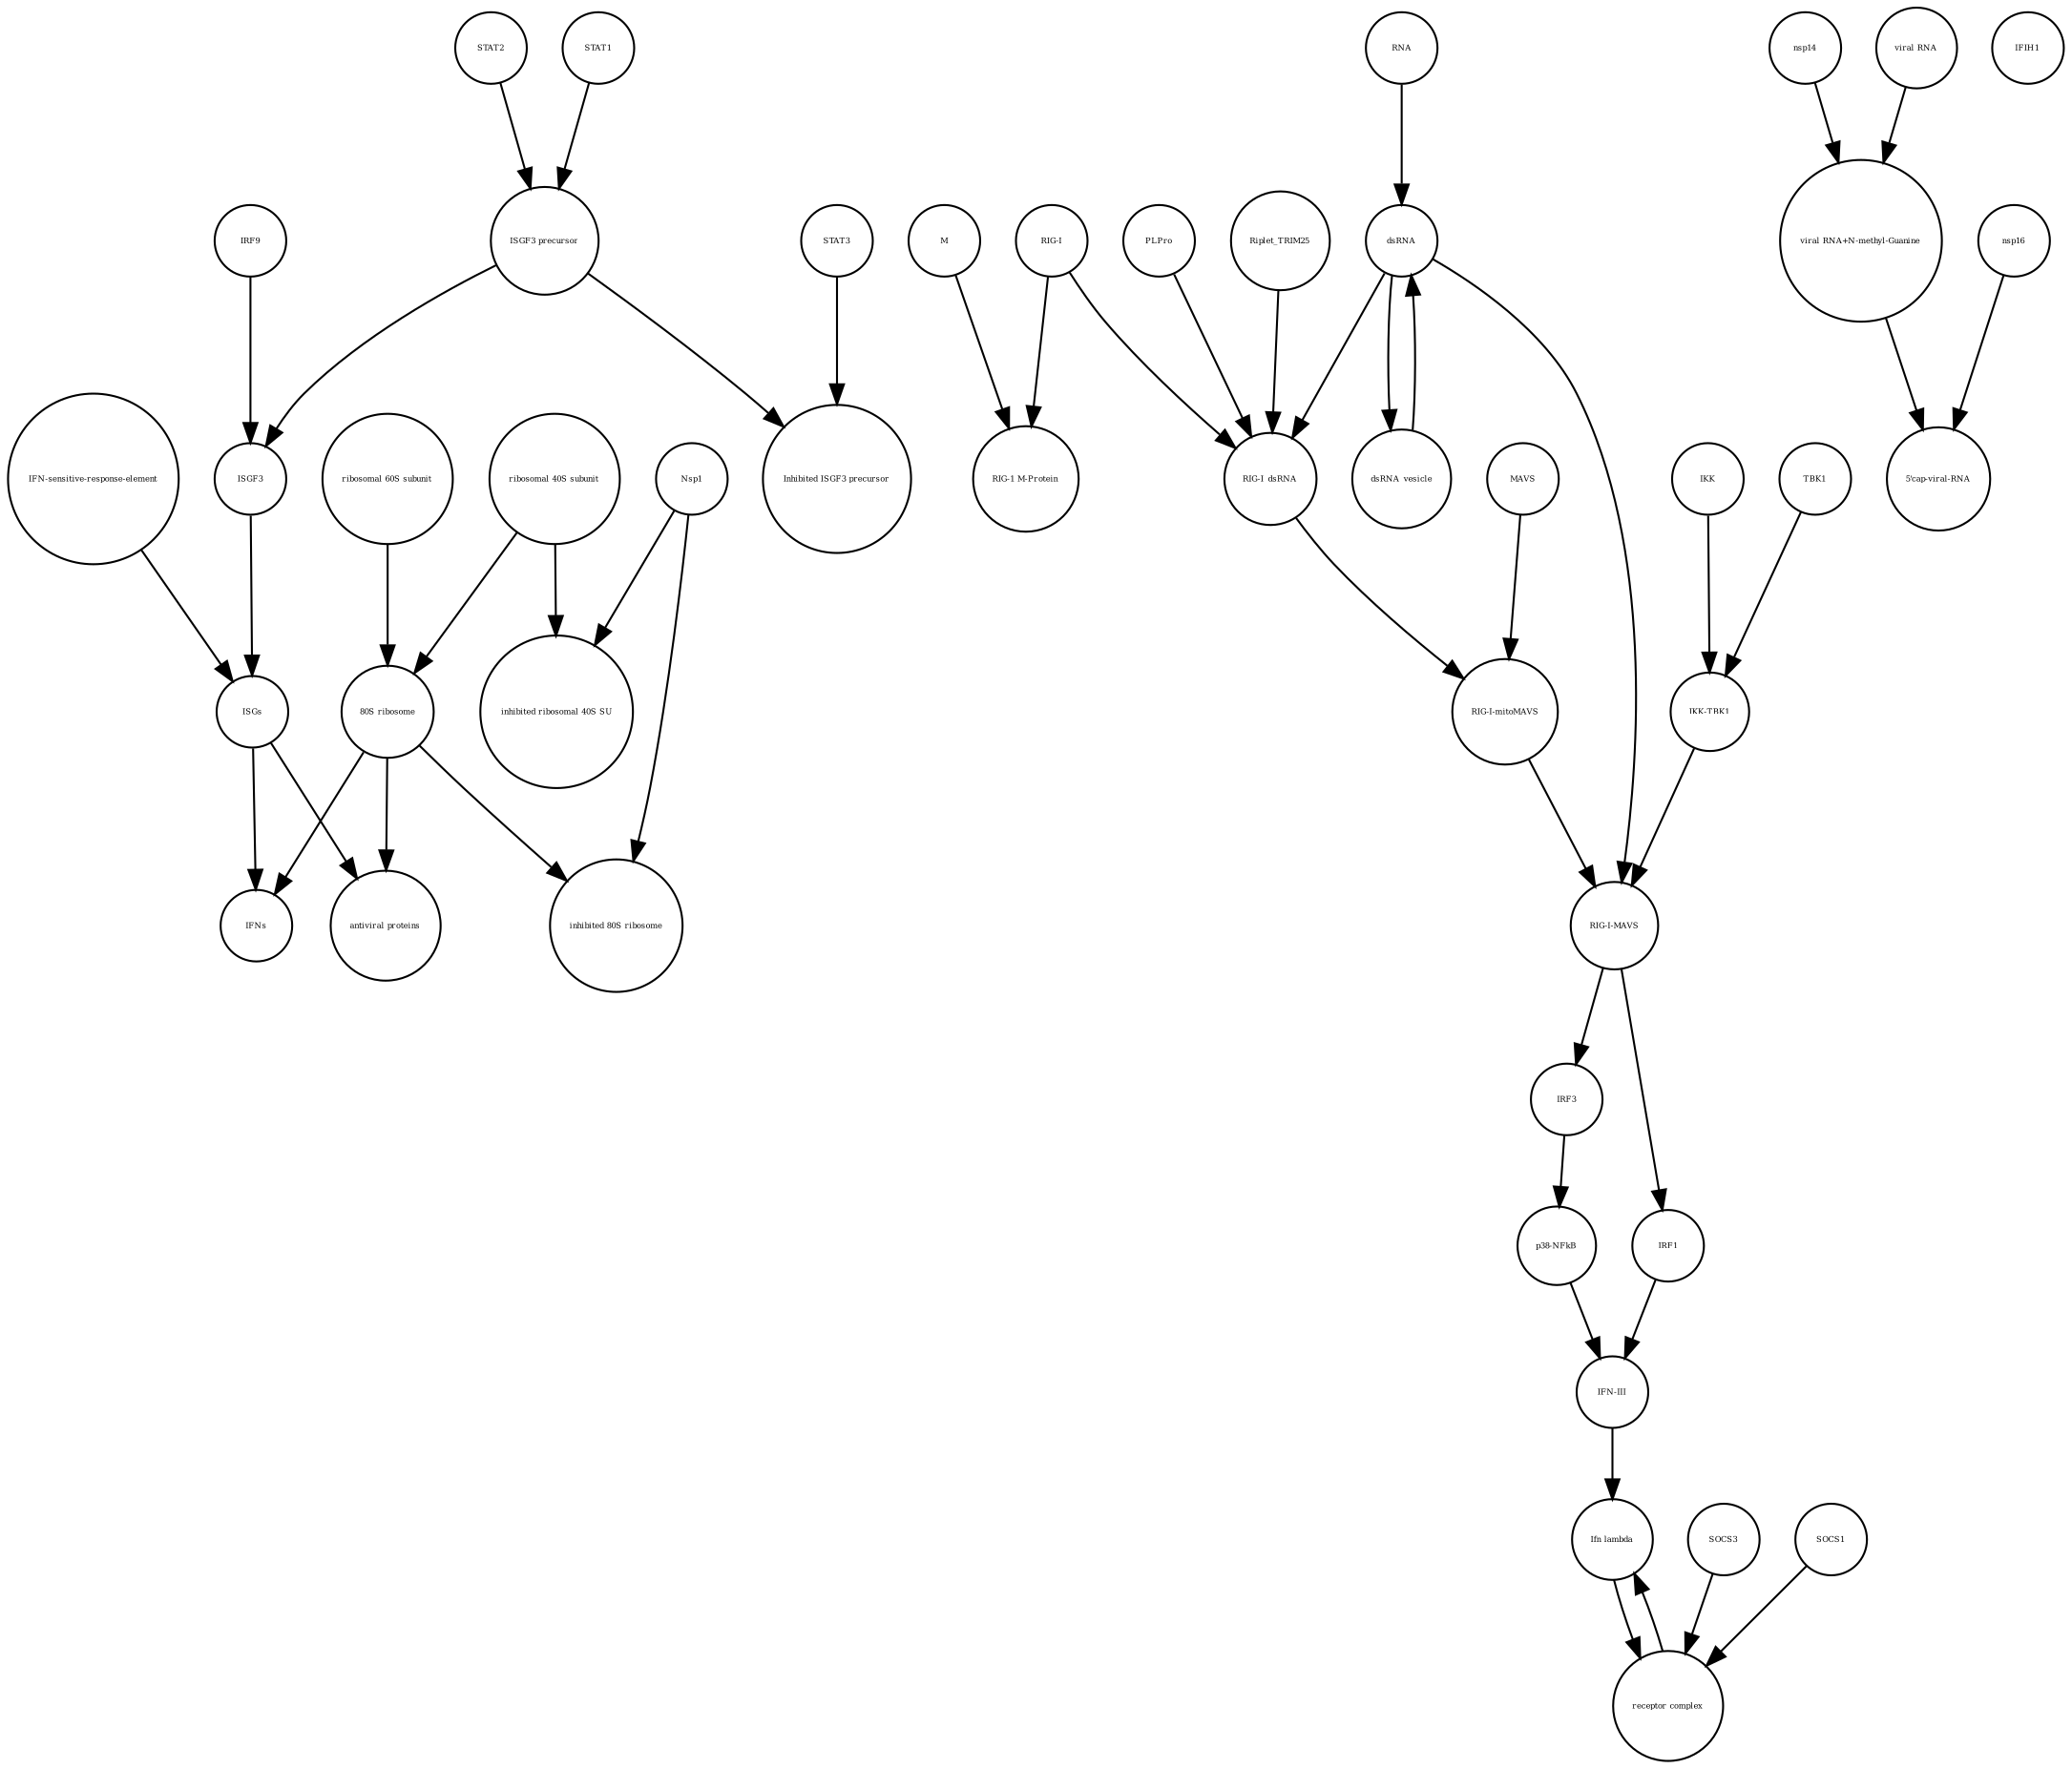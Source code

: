 strict digraph  {
"IFN-sensitive-response-element" [annotation="", bipartite=0, cls="nucleic acid feature", fontsize=4, label="IFN-sensitive-response-element", shape=circle];
"inhibited 80S ribosome" [annotation="", bipartite=0, cls=complex, fontsize=4, label="inhibited 80S ribosome", shape=circle];
"Inhibited ISGF3 precursor" [annotation="", bipartite=0, cls=complex, fontsize=4, label="Inhibited ISGF3 precursor", shape=circle];
"inhibited ribosomal 40S SU" [annotation="urn_miriam_doi_10.1101%2F2020.05.18.102467", bipartite=0, cls=complex, fontsize=4, label="inhibited ribosomal 40S SU", shape=circle];
"RIG-1 M-Protein" [annotation="", bipartite=0, cls=complex, fontsize=4, label="RIG-1 M-Protein", shape=circle];
nsp14 [annotation=urn_miriam_ncbiprotein_YP_009725309, bipartite=0, cls=macromolecule, fontsize=4, label=nsp14, shape=circle];
IKK [annotation="urn_miriam_uniprot_O14920|urn_miriam_uniprot_O15111", bipartite=0, cls=macromolecule, fontsize=4, label=IKK, shape=circle];
ISGF3 [annotation="", bipartite=0, cls=complex, fontsize=4, label=ISGF3, shape=circle];
SOCS3 [annotation="", bipartite=0, cls=macromolecule, fontsize=4, label=SOCS3, shape=circle];
RNA [annotation="", bipartite=0, cls="nucleic acid feature", fontsize=4, label=RNA, shape=circle];
PLPro [annotation="urn_miriam_uniprot_P0C6X7|urn_miriam_uniprot_P0C6U8", bipartite=0, cls=macromolecule, fontsize=4, label=PLPro, shape=circle];
"RIG-I_dsRNA" [annotation="", bipartite=0, cls=complex, fontsize=4, label="RIG-I_dsRNA", shape=circle];
"IFN-III" [annotation="", bipartite=0, cls=macromolecule, fontsize=4, label="IFN-III", shape=circle];
dsRNA [annotation="", bipartite=0, cls="nucleic acid feature", fontsize=4, label=dsRNA, shape=circle];
"RIG-I" [annotation=urn_miriam_uniprot_O95786, bipartite=0, cls=macromolecule, fontsize=4, label="RIG-I", shape=circle];
"80S ribosome" [annotation="", bipartite=0, cls=complex, fontsize=4, label="80S ribosome", shape=circle];
Nsp1 [annotation="urn_miriam_ncbiprotein_YP_009725297|urn_miriam_uniprot_P0C6X7", bipartite=0, cls=macromolecule, fontsize=4, label=Nsp1, shape=circle];
MAVS [annotation=urn_miriam_uniprot_Q7Z434, bipartite=0, cls=macromolecule, fontsize=4, label=MAVS, shape=circle];
STAT3 [annotation="", bipartite=0, cls=macromolecule, fontsize=4, label=STAT3, shape=circle];
"viral RNA+N-methyl-Guanine" [annotation="", bipartite=0, cls="nucleic acid feature", fontsize=4, label="viral RNA+N-methyl-Guanine", shape=circle];
"antiviral proteins" [annotation="", bipartite=0, cls=complex, fontsize=4, label="antiviral proteins", shape=circle];
IFIH1 [annotation="", bipartite=0, cls=macromolecule, fontsize=4, label=IFIH1, shape=circle];
M [annotation=urn_miriam_uniprot_P0DTC5, bipartite=0, cls=macromolecule, fontsize=4, label=M, shape=circle];
TBK1 [annotation=urn_miriam_uniprot_Q9UHD2, bipartite=0, cls=macromolecule, fontsize=4, label=TBK1, shape=circle];
"receptor complex" [annotation="", bipartite=0, cls=complex, fontsize=4, label="receptor complex", shape=circle];
"5'cap-viral-RNA" [annotation="", bipartite=0, cls="nucleic acid feature", fontsize=4, label="5'cap-viral-RNA", shape=circle];
IRF3 [annotation=urn_miriam_uniprot_Q14653, bipartite=0, cls=macromolecule, fontsize=4, label=IRF3, shape=circle];
"IKK-TBK1" [annotation="", bipartite=0, cls=complex, fontsize=4, label="IKK-TBK1", shape=circle];
nsp16 [annotation=urn_miriam_ncbiprotein_YP_009725311, bipartite=0, cls=macromolecule, fontsize=4, label=nsp16, shape=circle];
IRF1 [annotation="", bipartite=0, cls=macromolecule, fontsize=4, label=IRF1, shape=circle];
SOCS1 [annotation="", bipartite=0, cls=macromolecule, fontsize=4, label=SOCS1, shape=circle];
"Ifn lambda" [annotation="", bipartite=0, cls=complex, fontsize=4, label="Ifn lambda", shape=circle];
dsRNA_vesicle [annotation="", bipartite=0, cls="nucleic acid feature", fontsize=4, label=dsRNA_vesicle, shape=circle];
Riplet_TRIM25 [annotation="", bipartite=0, cls=complex, fontsize=4, label=Riplet_TRIM25, shape=circle];
"ISGF3 precursor" [annotation="", bipartite=0, cls=complex, fontsize=4, label="ISGF3 precursor", shape=circle];
STAT2 [annotation="", bipartite=0, cls=macromolecule, fontsize=4, label=STAT2, shape=circle];
"p38-NFkB" [annotation="", bipartite=0, cls=complex, fontsize=4, label="p38-NFkB", shape=circle];
ISGs [annotation="", bipartite=0, cls="nucleic acid feature", fontsize=4, label=ISGs, shape=circle];
"RIG-I-MAVS" [annotation="", bipartite=0, cls=complex, fontsize=4, label="RIG-I-MAVS", shape=circle];
"ribosomal 60S subunit" [annotation="", bipartite=0, cls=complex, fontsize=4, label="ribosomal 60S subunit", shape=circle];
"ribosomal 40S subunit" [annotation="", bipartite=0, cls=complex, fontsize=4, label="ribosomal 40S subunit", shape=circle];
IFNs [annotation="", bipartite=0, cls=complex, fontsize=4, label=IFNs, shape=circle];
"RIG-I-mitoMAVS" [annotation="", bipartite=0, cls=complex, fontsize=4, label="RIG-I-mitoMAVS", shape=circle];
STAT1 [annotation="", bipartite=0, cls=macromolecule, fontsize=4, label=STAT1, shape=circle];
IRF9 [annotation="", bipartite=0, cls=macromolecule, fontsize=4, label=IRF9, shape=circle];
"viral RNA" [annotation="", bipartite=0, cls="nucleic acid feature", fontsize=4, label="viral RNA", shape=circle];
"IFN-sensitive-response-element" -> ISGs  [annotation="", interaction_type=production];
nsp14 -> "viral RNA+N-methyl-Guanine"  [annotation="urn_miriam_doi_10.1016%2Fj.chom.2020.05.008", interaction_type=catalysis];
IKK -> "IKK-TBK1"  [annotation="", interaction_type=production];
ISGF3 -> ISGs  [annotation=urn_miriam_pubmed_30936491, interaction_type="necessary stimulation"];
SOCS3 -> "receptor complex"  [annotation="", interaction_type=production];
RNA -> dsRNA  [annotation="", interaction_type=production];
PLPro -> "RIG-I_dsRNA"  [annotation=urn_miriam_pubmed_25554382, interaction_type=catalysis];
"RIG-I_dsRNA" -> "RIG-I-mitoMAVS"  [annotation="", interaction_type=production];
"IFN-III" -> "Ifn lambda"  [annotation="", interaction_type=production];
dsRNA -> "RIG-I_dsRNA"  [annotation=urn_miriam_pubmed_25045870, interaction_type="necessary stimulation"];
dsRNA -> dsRNA_vesicle  [annotation="", interaction_type=production];
dsRNA -> "RIG-I-MAVS"  [annotation=urn_miriam_pubmed_25636800, interaction_type="necessary stimulation"];
"RIG-I" -> "RIG-I_dsRNA"  [annotation="", interaction_type=production];
"RIG-I" -> "RIG-1 M-Protein"  [annotation="", interaction_type=production];
"80S ribosome" -> "inhibited 80S ribosome"  [annotation="", interaction_type=production];
"80S ribosome" -> "antiviral proteins"  [annotation=urn_miriam_pubmed_30936491, interaction_type=catalysis];
"80S ribosome" -> IFNs  [annotation=urn_miriam_pubmed_30936491, interaction_type=catalysis];
Nsp1 -> "inhibited 80S ribosome"  [annotation="", interaction_type=production];
Nsp1 -> "inhibited ribosomal 40S SU"  [annotation="", interaction_type=production];
MAVS -> "RIG-I-mitoMAVS"  [annotation="", interaction_type=production];
STAT3 -> "Inhibited ISGF3 precursor"  [annotation="", interaction_type=production];
"viral RNA+N-methyl-Guanine" -> "5'cap-viral-RNA"  [annotation="", interaction_type=production];
M -> "RIG-1 M-Protein"  [annotation="", interaction_type=production];
TBK1 -> "IKK-TBK1"  [annotation="", interaction_type=production];
"receptor complex" -> "Ifn lambda"  [annotation="", interaction_type=production];
IRF3 -> "p38-NFkB"  [annotation="", interaction_type=production];
"IKK-TBK1" -> "RIG-I-MAVS"  [annotation="", interaction_type=production];
nsp16 -> "5'cap-viral-RNA"  [annotation="urn_miriam_doi_10.1016%2Fj.chom.2020.05.008", interaction_type=catalysis];
IRF1 -> "IFN-III"  [annotation="", interaction_type=stimulation];
SOCS1 -> "receptor complex"  [annotation="", interaction_type=production];
"Ifn lambda" -> "receptor complex"  [annotation="urn_miriam_doi_10.3791%2F53575", interaction_type=stimulation];
dsRNA_vesicle -> dsRNA  [annotation="", interaction_type=production];
Riplet_TRIM25 -> "RIG-I_dsRNA"  [annotation=urn_miriam_pubmed_22390971, interaction_type=catalysis];
"ISGF3 precursor" -> ISGF3  [annotation="", interaction_type=production];
"ISGF3 precursor" -> "Inhibited ISGF3 precursor"  [annotation="", interaction_type=production];
STAT2 -> "ISGF3 precursor"  [annotation="", interaction_type=production];
"p38-NFkB" -> "IFN-III"  [annotation="", interaction_type=stimulation];
ISGs -> "antiviral proteins"  [annotation="", interaction_type=production];
ISGs -> IFNs  [annotation="", interaction_type=production];
"RIG-I-MAVS" -> IRF1  [annotation=urn_miriam_pubmed_25045870, interaction_type=catalysis];
"RIG-I-MAVS" -> IRF3  [annotation=urn_miriam_pubmed_25636800, interaction_type=stimulation];
"ribosomal 60S subunit" -> "80S ribosome"  [annotation="", interaction_type=production];
"ribosomal 40S subunit" -> "inhibited ribosomal 40S SU"  [annotation="", interaction_type=production];
"ribosomal 40S subunit" -> "80S ribosome"  [annotation="", interaction_type=production];
"RIG-I-mitoMAVS" -> "RIG-I-MAVS"  [annotation="", interaction_type=production];
STAT1 -> "ISGF3 precursor"  [annotation="", interaction_type=production];
IRF9 -> ISGF3  [annotation="", interaction_type=production];
"viral RNA" -> "viral RNA+N-methyl-Guanine"  [annotation="", interaction_type=production];
}
